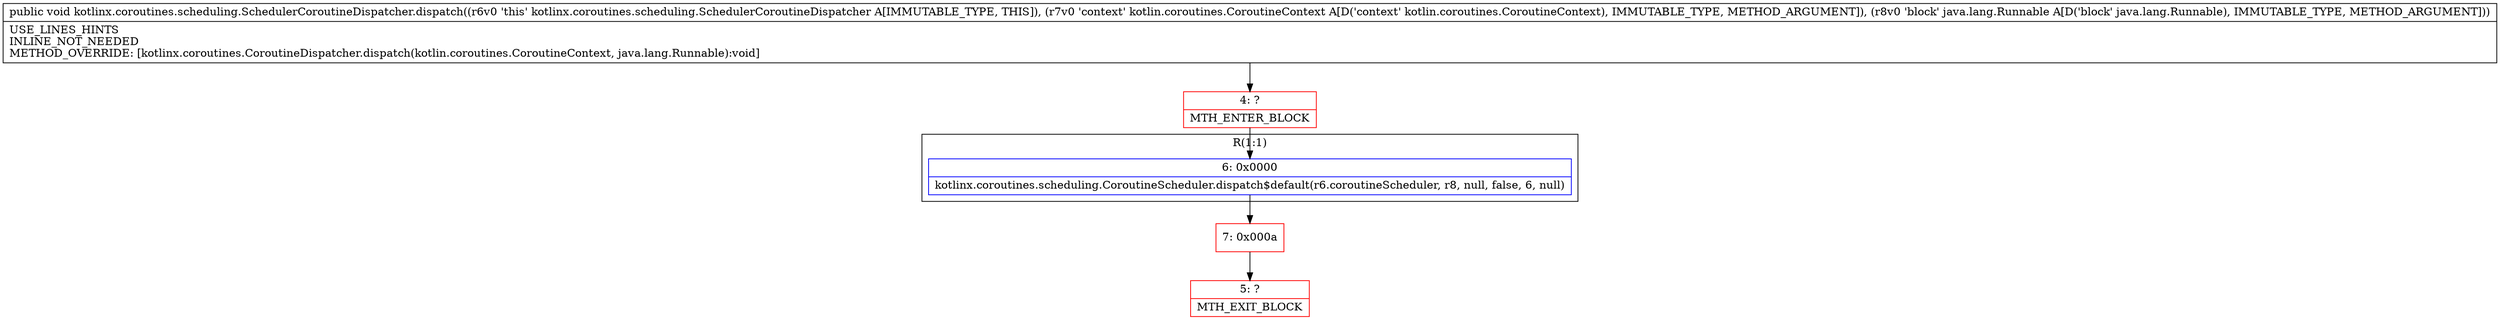 digraph "CFG forkotlinx.coroutines.scheduling.SchedulerCoroutineDispatcher.dispatch(Lkotlin\/coroutines\/CoroutineContext;Ljava\/lang\/Runnable;)V" {
subgraph cluster_Region_1424307290 {
label = "R(1:1)";
node [shape=record,color=blue];
Node_6 [shape=record,label="{6\:\ 0x0000|kotlinx.coroutines.scheduling.CoroutineScheduler.dispatch$default(r6.coroutineScheduler, r8, null, false, 6, null)\l}"];
}
Node_4 [shape=record,color=red,label="{4\:\ ?|MTH_ENTER_BLOCK\l}"];
Node_7 [shape=record,color=red,label="{7\:\ 0x000a}"];
Node_5 [shape=record,color=red,label="{5\:\ ?|MTH_EXIT_BLOCK\l}"];
MethodNode[shape=record,label="{public void kotlinx.coroutines.scheduling.SchedulerCoroutineDispatcher.dispatch((r6v0 'this' kotlinx.coroutines.scheduling.SchedulerCoroutineDispatcher A[IMMUTABLE_TYPE, THIS]), (r7v0 'context' kotlin.coroutines.CoroutineContext A[D('context' kotlin.coroutines.CoroutineContext), IMMUTABLE_TYPE, METHOD_ARGUMENT]), (r8v0 'block' java.lang.Runnable A[D('block' java.lang.Runnable), IMMUTABLE_TYPE, METHOD_ARGUMENT]))  | USE_LINES_HINTS\lINLINE_NOT_NEEDED\lMETHOD_OVERRIDE: [kotlinx.coroutines.CoroutineDispatcher.dispatch(kotlin.coroutines.CoroutineContext, java.lang.Runnable):void]\l}"];
MethodNode -> Node_4;Node_6 -> Node_7;
Node_4 -> Node_6;
Node_7 -> Node_5;
}

